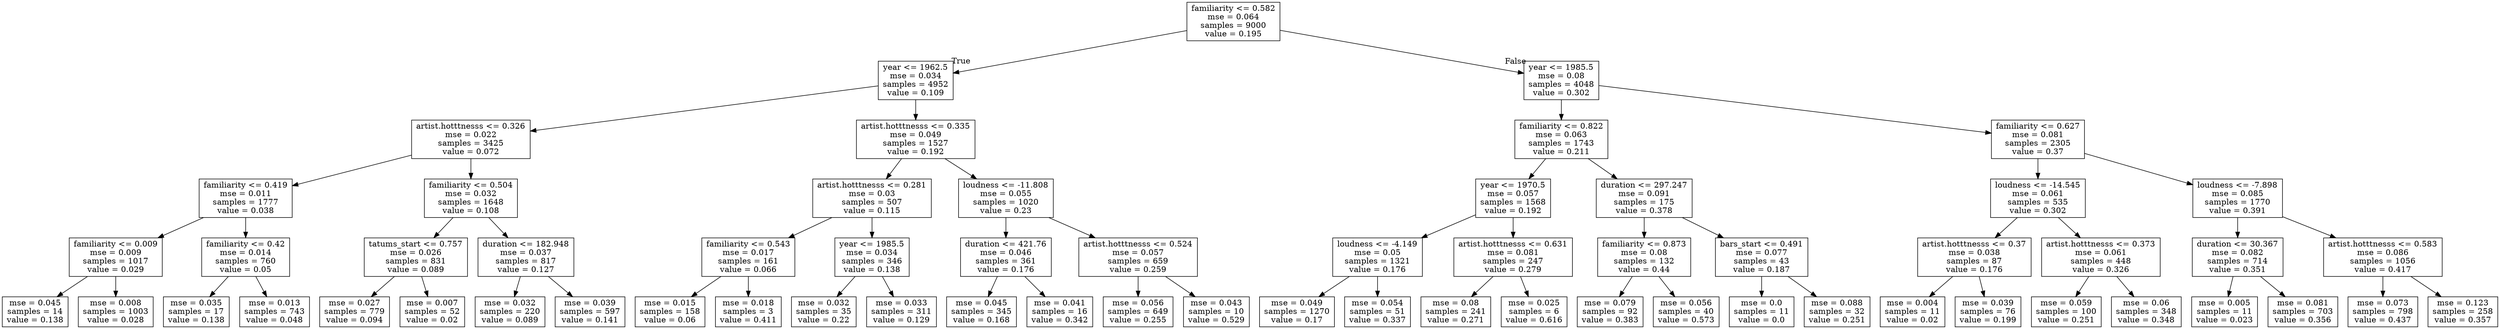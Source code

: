 digraph Tree {
node [shape=box] ;
0 [label="familiarity <= 0.582\nmse = 0.064\nsamples = 9000\nvalue = 0.195"] ;
1 [label="year <= 1962.5\nmse = 0.034\nsamples = 4952\nvalue = 0.109"] ;
0 -> 1 [labeldistance=2.5, labelangle=45, headlabel="True"] ;
2 [label="artist.hotttnesss <= 0.326\nmse = 0.022\nsamples = 3425\nvalue = 0.072"] ;
1 -> 2 ;
3 [label="familiarity <= 0.419\nmse = 0.011\nsamples = 1777\nvalue = 0.038"] ;
2 -> 3 ;
4 [label="familiarity <= 0.009\nmse = 0.009\nsamples = 1017\nvalue = 0.029"] ;
3 -> 4 ;
5 [label="mse = 0.045\nsamples = 14\nvalue = 0.138"] ;
4 -> 5 ;
6 [label="mse = 0.008\nsamples = 1003\nvalue = 0.028"] ;
4 -> 6 ;
7 [label="familiarity <= 0.42\nmse = 0.014\nsamples = 760\nvalue = 0.05"] ;
3 -> 7 ;
8 [label="mse = 0.035\nsamples = 17\nvalue = 0.138"] ;
7 -> 8 ;
9 [label="mse = 0.013\nsamples = 743\nvalue = 0.048"] ;
7 -> 9 ;
10 [label="familiarity <= 0.504\nmse = 0.032\nsamples = 1648\nvalue = 0.108"] ;
2 -> 10 ;
11 [label="tatums_start <= 0.757\nmse = 0.026\nsamples = 831\nvalue = 0.089"] ;
10 -> 11 ;
12 [label="mse = 0.027\nsamples = 779\nvalue = 0.094"] ;
11 -> 12 ;
13 [label="mse = 0.007\nsamples = 52\nvalue = 0.02"] ;
11 -> 13 ;
14 [label="duration <= 182.948\nmse = 0.037\nsamples = 817\nvalue = 0.127"] ;
10 -> 14 ;
15 [label="mse = 0.032\nsamples = 220\nvalue = 0.089"] ;
14 -> 15 ;
16 [label="mse = 0.039\nsamples = 597\nvalue = 0.141"] ;
14 -> 16 ;
17 [label="artist.hotttnesss <= 0.335\nmse = 0.049\nsamples = 1527\nvalue = 0.192"] ;
1 -> 17 ;
18 [label="artist.hotttnesss <= 0.281\nmse = 0.03\nsamples = 507\nvalue = 0.115"] ;
17 -> 18 ;
19 [label="familiarity <= 0.543\nmse = 0.017\nsamples = 161\nvalue = 0.066"] ;
18 -> 19 ;
20 [label="mse = 0.015\nsamples = 158\nvalue = 0.06"] ;
19 -> 20 ;
21 [label="mse = 0.018\nsamples = 3\nvalue = 0.411"] ;
19 -> 21 ;
22 [label="year <= 1985.5\nmse = 0.034\nsamples = 346\nvalue = 0.138"] ;
18 -> 22 ;
23 [label="mse = 0.032\nsamples = 35\nvalue = 0.22"] ;
22 -> 23 ;
24 [label="mse = 0.033\nsamples = 311\nvalue = 0.129"] ;
22 -> 24 ;
25 [label="loudness <= -11.808\nmse = 0.055\nsamples = 1020\nvalue = 0.23"] ;
17 -> 25 ;
26 [label="duration <= 421.76\nmse = 0.046\nsamples = 361\nvalue = 0.176"] ;
25 -> 26 ;
27 [label="mse = 0.045\nsamples = 345\nvalue = 0.168"] ;
26 -> 27 ;
28 [label="mse = 0.041\nsamples = 16\nvalue = 0.342"] ;
26 -> 28 ;
29 [label="artist.hotttnesss <= 0.524\nmse = 0.057\nsamples = 659\nvalue = 0.259"] ;
25 -> 29 ;
30 [label="mse = 0.056\nsamples = 649\nvalue = 0.255"] ;
29 -> 30 ;
31 [label="mse = 0.043\nsamples = 10\nvalue = 0.529"] ;
29 -> 31 ;
32 [label="year <= 1985.5\nmse = 0.08\nsamples = 4048\nvalue = 0.302"] ;
0 -> 32 [labeldistance=2.5, labelangle=-45, headlabel="False"] ;
33 [label="familiarity <= 0.822\nmse = 0.063\nsamples = 1743\nvalue = 0.211"] ;
32 -> 33 ;
34 [label="year <= 1970.5\nmse = 0.057\nsamples = 1568\nvalue = 0.192"] ;
33 -> 34 ;
35 [label="loudness <= -4.149\nmse = 0.05\nsamples = 1321\nvalue = 0.176"] ;
34 -> 35 ;
36 [label="mse = 0.049\nsamples = 1270\nvalue = 0.17"] ;
35 -> 36 ;
37 [label="mse = 0.054\nsamples = 51\nvalue = 0.337"] ;
35 -> 37 ;
38 [label="artist.hotttnesss <= 0.631\nmse = 0.081\nsamples = 247\nvalue = 0.279"] ;
34 -> 38 ;
39 [label="mse = 0.08\nsamples = 241\nvalue = 0.271"] ;
38 -> 39 ;
40 [label="mse = 0.025\nsamples = 6\nvalue = 0.616"] ;
38 -> 40 ;
41 [label="duration <= 297.247\nmse = 0.091\nsamples = 175\nvalue = 0.378"] ;
33 -> 41 ;
42 [label="familiarity <= 0.873\nmse = 0.08\nsamples = 132\nvalue = 0.44"] ;
41 -> 42 ;
43 [label="mse = 0.079\nsamples = 92\nvalue = 0.383"] ;
42 -> 43 ;
44 [label="mse = 0.056\nsamples = 40\nvalue = 0.573"] ;
42 -> 44 ;
45 [label="bars_start <= 0.491\nmse = 0.077\nsamples = 43\nvalue = 0.187"] ;
41 -> 45 ;
46 [label="mse = 0.0\nsamples = 11\nvalue = 0.0"] ;
45 -> 46 ;
47 [label="mse = 0.088\nsamples = 32\nvalue = 0.251"] ;
45 -> 47 ;
48 [label="familiarity <= 0.627\nmse = 0.081\nsamples = 2305\nvalue = 0.37"] ;
32 -> 48 ;
49 [label="loudness <= -14.545\nmse = 0.061\nsamples = 535\nvalue = 0.302"] ;
48 -> 49 ;
50 [label="artist.hotttnesss <= 0.37\nmse = 0.038\nsamples = 87\nvalue = 0.176"] ;
49 -> 50 ;
51 [label="mse = 0.004\nsamples = 11\nvalue = 0.02"] ;
50 -> 51 ;
52 [label="mse = 0.039\nsamples = 76\nvalue = 0.199"] ;
50 -> 52 ;
53 [label="artist.hotttnesss <= 0.373\nmse = 0.061\nsamples = 448\nvalue = 0.326"] ;
49 -> 53 ;
54 [label="mse = 0.059\nsamples = 100\nvalue = 0.251"] ;
53 -> 54 ;
55 [label="mse = 0.06\nsamples = 348\nvalue = 0.348"] ;
53 -> 55 ;
56 [label="loudness <= -7.898\nmse = 0.085\nsamples = 1770\nvalue = 0.391"] ;
48 -> 56 ;
57 [label="duration <= 30.367\nmse = 0.082\nsamples = 714\nvalue = 0.351"] ;
56 -> 57 ;
58 [label="mse = 0.005\nsamples = 11\nvalue = 0.023"] ;
57 -> 58 ;
59 [label="mse = 0.081\nsamples = 703\nvalue = 0.356"] ;
57 -> 59 ;
60 [label="artist.hotttnesss <= 0.583\nmse = 0.086\nsamples = 1056\nvalue = 0.417"] ;
56 -> 60 ;
61 [label="mse = 0.073\nsamples = 798\nvalue = 0.437"] ;
60 -> 61 ;
62 [label="mse = 0.123\nsamples = 258\nvalue = 0.357"] ;
60 -> 62 ;
}